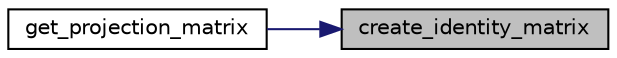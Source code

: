 digraph "create_identity_matrix"
{
 // LATEX_PDF_SIZE
  edge [fontname="Helvetica",fontsize="10",labelfontname="Helvetica",labelfontsize="10"];
  node [fontname="Helvetica",fontsize="10",shape=record];
  rankdir="RL";
  Node1 [label="create_identity_matrix",height=0.2,width=0.4,color="black", fillcolor="grey75", style="filled", fontcolor="black",tooltip="Create a identity matrix object."];
  Node1 -> Node2 [dir="back",color="midnightblue",fontsize="10",style="solid",fontname="Helvetica"];
  Node2 [label="get_projection_matrix",height=0.2,width=0.4,color="black", fillcolor="white", style="filled",URL="$nlx__matrix_8h.html#ad4882fa13833b9a3006cfde4710a465b",tooltip="Get the projection matrix object."];
}
